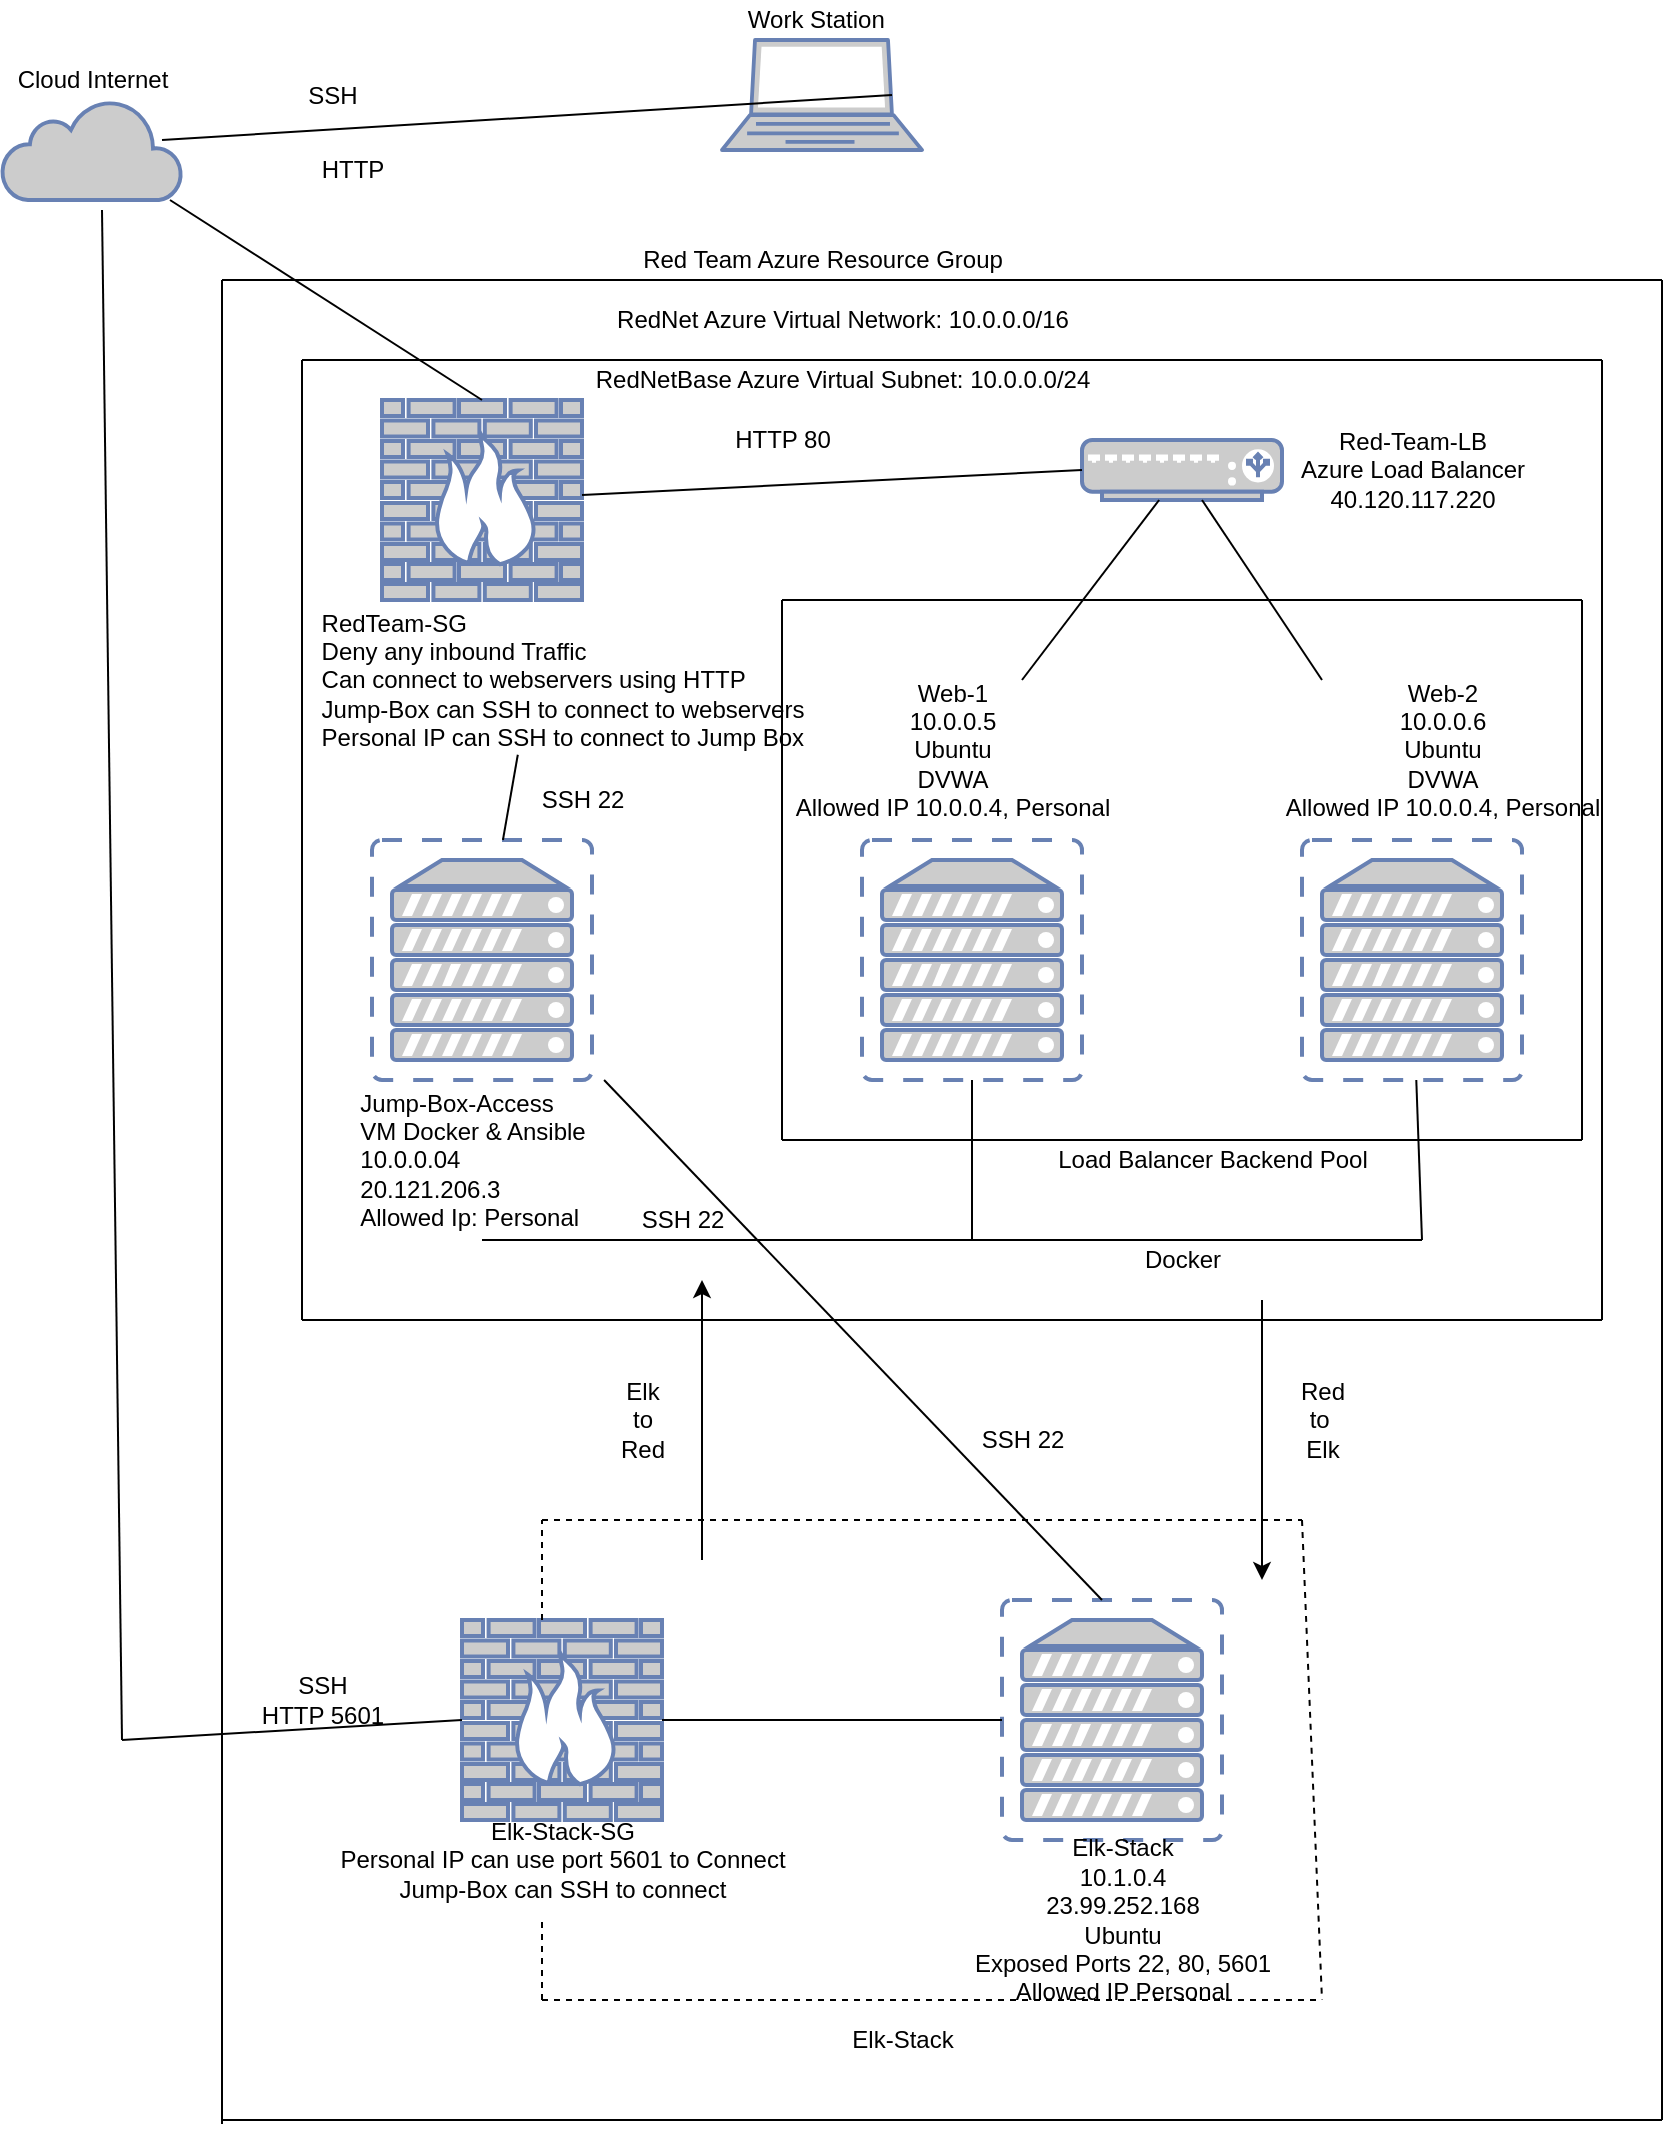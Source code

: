 <mxfile version="15.8.7" type="device"><diagram id="uFZZDA-O4CVYdB2yu7vX" name="Page-1"><mxGraphModel dx="1038" dy="649" grid="1" gridSize="10" guides="1" tooltips="1" connect="1" arrows="1" fold="1" page="1" pageScale="1" pageWidth="850" pageHeight="1100" math="0" shadow="0"><root><mxCell id="0"/><mxCell id="1" parent="0"/><mxCell id="T30jI2xO5uFiHhcHmv37-1" value="" style="fontColor=#0066CC;verticalAlign=top;verticalLabelPosition=bottom;labelPosition=center;align=center;html=1;outlineConnect=0;fillColor=#CCCCCC;strokeColor=#6881B3;gradientColor=none;gradientDirection=north;strokeWidth=2;shape=mxgraph.networks.laptop;" parent="1" vertex="1"><mxGeometry x="370" y="40" width="100" height="55" as="geometry"/></mxCell><mxCell id="T30jI2xO5uFiHhcHmv37-2" value="" style="html=1;outlineConnect=0;fillColor=#CCCCCC;strokeColor=#6881B3;gradientColor=none;gradientDirection=north;strokeWidth=2;shape=mxgraph.networks.cloud;fontColor=#ffffff;" parent="1" vertex="1"><mxGeometry x="10" y="70" width="90" height="50" as="geometry"/></mxCell><mxCell id="T30jI2xO5uFiHhcHmv37-3" value="" style="fontColor=#0066CC;verticalAlign=top;verticalLabelPosition=bottom;labelPosition=center;align=center;html=1;outlineConnect=0;fillColor=#CCCCCC;strokeColor=#6881B3;gradientColor=none;gradientDirection=north;strokeWidth=2;shape=mxgraph.networks.firewall;" parent="1" vertex="1"><mxGeometry x="200" y="220" width="100" height="100" as="geometry"/></mxCell><mxCell id="T30jI2xO5uFiHhcHmv37-4" value="" style="fontColor=#0066CC;verticalAlign=top;verticalLabelPosition=bottom;labelPosition=center;align=center;html=1;outlineConnect=0;fillColor=#CCCCCC;strokeColor=#6881B3;gradientColor=none;gradientDirection=north;strokeWidth=2;shape=mxgraph.networks.virtual_server;" parent="1" vertex="1"><mxGeometry x="195" y="440" width="110" height="120" as="geometry"/></mxCell><mxCell id="T30jI2xO5uFiHhcHmv37-5" value="" style="fontColor=#0066CC;verticalAlign=top;verticalLabelPosition=bottom;labelPosition=center;align=center;html=1;outlineConnect=0;fillColor=#CCCCCC;strokeColor=#6881B3;gradientColor=none;gradientDirection=north;strokeWidth=2;shape=mxgraph.networks.load_balancer;" parent="1" vertex="1"><mxGeometry x="550" y="240" width="100" height="30" as="geometry"/></mxCell><mxCell id="T30jI2xO5uFiHhcHmv37-6" value="" style="fontColor=#0066CC;verticalAlign=top;verticalLabelPosition=bottom;labelPosition=center;align=center;html=1;outlineConnect=0;fillColor=#CCCCCC;strokeColor=#6881B3;gradientColor=none;gradientDirection=north;strokeWidth=2;shape=mxgraph.networks.virtual_server;" parent="1" vertex="1"><mxGeometry x="440" y="440" width="110" height="120" as="geometry"/></mxCell><mxCell id="T30jI2xO5uFiHhcHmv37-7" value="" style="fontColor=#0066CC;verticalAlign=top;verticalLabelPosition=bottom;labelPosition=center;align=center;html=1;outlineConnect=0;fillColor=#CCCCCC;strokeColor=#6881B3;gradientColor=none;gradientDirection=north;strokeWidth=2;shape=mxgraph.networks.virtual_server;" parent="1" vertex="1"><mxGeometry x="660" y="440" width="110" height="120" as="geometry"/></mxCell><mxCell id="T30jI2xO5uFiHhcHmv37-8" value="" style="endArrow=none;html=1;rounded=0;exitX=0.85;exitY=0.5;exitDx=0;exitDy=0;exitPerimeter=0;" parent="1" source="T30jI2xO5uFiHhcHmv37-1" edge="1"><mxGeometry width="50" height="50" relative="1" as="geometry"><mxPoint x="130" y="120" as="sourcePoint"/><mxPoint x="90" y="90" as="targetPoint"/></mxGeometry></mxCell><mxCell id="T30jI2xO5uFiHhcHmv37-9" value="" style="endArrow=none;html=1;rounded=0;" parent="1" target="T30jI2xO5uFiHhcHmv37-2" edge="1"><mxGeometry width="50" height="50" relative="1" as="geometry"><mxPoint x="250" y="220" as="sourcePoint"/><mxPoint x="260" y="140" as="targetPoint"/></mxGeometry></mxCell><mxCell id="T30jI2xO5uFiHhcHmv37-10" value="" style="endArrow=none;html=1;rounded=0;entryX=0.5;entryY=1;entryDx=0;entryDy=0;entryPerimeter=0;startArrow=none;" parent="1" source="T30jI2xO5uFiHhcHmv37-46" target="T30jI2xO5uFiHhcHmv37-3" edge="1"><mxGeometry width="50" height="50" relative="1" as="geometry"><mxPoint x="250" y="430" as="sourcePoint"/><mxPoint x="275" y="350" as="targetPoint"/></mxGeometry></mxCell><mxCell id="T30jI2xO5uFiHhcHmv37-12" value="" style="endArrow=none;html=1;rounded=0;entryX=0;entryY=0.5;entryDx=0;entryDy=0;entryPerimeter=0;" parent="1" source="T30jI2xO5uFiHhcHmv37-3" target="T30jI2xO5uFiHhcHmv37-5" edge="1"><mxGeometry width="50" height="50" relative="1" as="geometry"><mxPoint x="400" y="280" as="sourcePoint"/><mxPoint x="450" y="230" as="targetPoint"/></mxGeometry></mxCell><mxCell id="T30jI2xO5uFiHhcHmv37-13" value="" style="endArrow=none;html=1;rounded=0;" parent="1" target="T30jI2xO5uFiHhcHmv37-5" edge="1"><mxGeometry width="50" height="50" relative="1" as="geometry"><mxPoint x="520" y="360" as="sourcePoint"/><mxPoint x="570" y="300" as="targetPoint"/></mxGeometry></mxCell><mxCell id="T30jI2xO5uFiHhcHmv37-14" value="" style="endArrow=none;html=1;rounded=0;" parent="1" target="T30jI2xO5uFiHhcHmv37-5" edge="1"><mxGeometry width="50" height="50" relative="1" as="geometry"><mxPoint x="670" y="360" as="sourcePoint"/><mxPoint x="700" y="350" as="targetPoint"/></mxGeometry></mxCell><mxCell id="T30jI2xO5uFiHhcHmv37-15" value="" style="endArrow=none;html=1;rounded=0;" parent="1" edge="1"><mxGeometry width="50" height="50" relative="1" as="geometry"><mxPoint x="250" y="640" as="sourcePoint"/><mxPoint x="720" y="640" as="targetPoint"/></mxGeometry></mxCell><mxCell id="T30jI2xO5uFiHhcHmv37-17" value="" style="endArrow=none;html=1;rounded=0;" parent="1" target="T30jI2xO5uFiHhcHmv37-52" edge="1"><mxGeometry width="50" height="50" relative="1" as="geometry"><mxPoint x="250" y="640" as="sourcePoint"/><mxPoint x="300" y="560" as="targetPoint"/></mxGeometry></mxCell><mxCell id="T30jI2xO5uFiHhcHmv37-18" value="" style="endArrow=none;html=1;rounded=0;" parent="1" target="T30jI2xO5uFiHhcHmv37-7" edge="1"><mxGeometry width="50" height="50" relative="1" as="geometry"><mxPoint x="720" y="640" as="sourcePoint"/><mxPoint x="770" y="560" as="targetPoint"/></mxGeometry></mxCell><mxCell id="T30jI2xO5uFiHhcHmv37-19" value="" style="endArrow=none;html=1;rounded=0;" parent="1" target="T30jI2xO5uFiHhcHmv37-6" edge="1"><mxGeometry width="50" height="50" relative="1" as="geometry"><mxPoint x="495" y="640" as="sourcePoint"/><mxPoint x="540" y="560" as="targetPoint"/></mxGeometry></mxCell><mxCell id="T30jI2xO5uFiHhcHmv37-21" value="" style="endArrow=none;html=1;rounded=0;" parent="1" edge="1"><mxGeometry width="50" height="50" relative="1" as="geometry"><mxPoint x="400" y="590" as="sourcePoint"/><mxPoint x="400" y="320" as="targetPoint"/></mxGeometry></mxCell><mxCell id="T30jI2xO5uFiHhcHmv37-22" value="" style="endArrow=none;html=1;rounded=0;" parent="1" edge="1"><mxGeometry width="50" height="50" relative="1" as="geometry"><mxPoint x="400" y="320" as="sourcePoint"/><mxPoint x="800" y="320" as="targetPoint"/></mxGeometry></mxCell><mxCell id="T30jI2xO5uFiHhcHmv37-24" value="" style="endArrow=none;html=1;rounded=0;" parent="1" edge="1"><mxGeometry width="50" height="50" relative="1" as="geometry"><mxPoint x="800" y="590" as="sourcePoint"/><mxPoint x="800" y="320" as="targetPoint"/></mxGeometry></mxCell><mxCell id="T30jI2xO5uFiHhcHmv37-25" value="" style="endArrow=none;html=1;rounded=0;" parent="1" edge="1"><mxGeometry width="50" height="50" relative="1" as="geometry"><mxPoint x="400" y="590" as="sourcePoint"/><mxPoint x="800" y="590" as="targetPoint"/></mxGeometry></mxCell><mxCell id="T30jI2xO5uFiHhcHmv37-26" value="" style="endArrow=none;html=1;rounded=0;" parent="1" edge="1"><mxGeometry width="50" height="50" relative="1" as="geometry"><mxPoint x="160" y="680" as="sourcePoint"/><mxPoint x="160" y="200" as="targetPoint"/></mxGeometry></mxCell><mxCell id="T30jI2xO5uFiHhcHmv37-27" value="" style="endArrow=none;html=1;rounded=0;" parent="1" edge="1"><mxGeometry width="50" height="50" relative="1" as="geometry"><mxPoint x="160" y="200" as="sourcePoint"/><mxPoint x="810" y="200" as="targetPoint"/></mxGeometry></mxCell><mxCell id="T30jI2xO5uFiHhcHmv37-28" value="" style="endArrow=none;html=1;rounded=0;" parent="1" edge="1"><mxGeometry width="50" height="50" relative="1" as="geometry"><mxPoint x="160" y="680" as="sourcePoint"/><mxPoint x="810" y="680" as="targetPoint"/></mxGeometry></mxCell><mxCell id="T30jI2xO5uFiHhcHmv37-29" value="" style="endArrow=none;html=1;rounded=0;" parent="1" edge="1"><mxGeometry width="50" height="50" relative="1" as="geometry"><mxPoint x="810" y="680" as="sourcePoint"/><mxPoint x="810" y="200" as="targetPoint"/></mxGeometry></mxCell><mxCell id="T30jI2xO5uFiHhcHmv37-30" value="" style="endArrow=none;html=1;rounded=0;" parent="1" edge="1"><mxGeometry width="50" height="50" relative="1" as="geometry"><mxPoint x="120" y="1082" as="sourcePoint"/><mxPoint x="120" y="160" as="targetPoint"/></mxGeometry></mxCell><mxCell id="T30jI2xO5uFiHhcHmv37-31" value="" style="endArrow=none;html=1;rounded=0;" parent="1" edge="1"><mxGeometry width="50" height="50" relative="1" as="geometry"><mxPoint x="120" y="160" as="sourcePoint"/><mxPoint x="840" y="160" as="targetPoint"/></mxGeometry></mxCell><mxCell id="T30jI2xO5uFiHhcHmv37-32" value="" style="endArrow=none;html=1;rounded=0;" parent="1" edge="1"><mxGeometry width="50" height="50" relative="1" as="geometry"><mxPoint x="840" y="1080" as="sourcePoint"/><mxPoint x="840" y="160" as="targetPoint"/></mxGeometry></mxCell><mxCell id="T30jI2xO5uFiHhcHmv37-33" value="" style="endArrow=none;html=1;rounded=0;" parent="1" edge="1"><mxGeometry width="50" height="50" relative="1" as="geometry"><mxPoint x="120" y="1080" as="sourcePoint"/><mxPoint x="840" y="1080" as="targetPoint"/></mxGeometry></mxCell><mxCell id="T30jI2xO5uFiHhcHmv37-37" value="&amp;nbsp;Work Station" style="text;html=1;align=center;verticalAlign=middle;resizable=0;points=[];autosize=1;strokeColor=none;fillColor=none;" parent="1" vertex="1"><mxGeometry x="370" y="20" width="90" height="20" as="geometry"/></mxCell><mxCell id="T30jI2xO5uFiHhcHmv37-38" value="SSH" style="text;html=1;align=center;verticalAlign=middle;resizable=0;points=[];autosize=1;strokeColor=none;fillColor=none;" parent="1" vertex="1"><mxGeometry x="155" y="57.5" width="40" height="20" as="geometry"/></mxCell><mxCell id="T30jI2xO5uFiHhcHmv37-41" value="HTTP" style="text;html=1;align=center;verticalAlign=middle;resizable=0;points=[];autosize=1;strokeColor=none;fillColor=none;" parent="1" vertex="1"><mxGeometry x="160" y="95" width="50" height="20" as="geometry"/></mxCell><mxCell id="T30jI2xO5uFiHhcHmv37-42" value="Cloud Internet" style="text;html=1;align=center;verticalAlign=middle;resizable=0;points=[];autosize=1;strokeColor=none;fillColor=none;" parent="1" vertex="1"><mxGeometry x="10" y="50" width="90" height="20" as="geometry"/></mxCell><mxCell id="T30jI2xO5uFiHhcHmv37-43" value="Red Team Azure Resource Group" style="text;html=1;align=center;verticalAlign=middle;resizable=0;points=[];autosize=1;strokeColor=none;fillColor=none;" parent="1" vertex="1"><mxGeometry x="320" y="140" width="200" height="20" as="geometry"/></mxCell><mxCell id="T30jI2xO5uFiHhcHmv37-44" value="RedNet Azure Virtual Network: 10.0.0.0/16" style="text;html=1;align=center;verticalAlign=middle;resizable=0;points=[];autosize=1;strokeColor=none;fillColor=none;" parent="1" vertex="1"><mxGeometry x="310" y="170" width="240" height="20" as="geometry"/></mxCell><mxCell id="T30jI2xO5uFiHhcHmv37-45" value="RedNetBase Azure Virtual Subnet: 10.0.0.0/24" style="text;html=1;align=center;verticalAlign=middle;resizable=0;points=[];autosize=1;strokeColor=none;fillColor=none;" parent="1" vertex="1"><mxGeometry x="300" y="200" width="260" height="20" as="geometry"/></mxCell><mxCell id="T30jI2xO5uFiHhcHmv37-47" value="SSH 22" style="text;html=1;align=center;verticalAlign=middle;resizable=0;points=[];autosize=1;strokeColor=none;fillColor=none;" parent="1" vertex="1"><mxGeometry x="320" y="620" width="60" height="20" as="geometry"/></mxCell><mxCell id="T30jI2xO5uFiHhcHmv37-48" value="Red-Team-LB&lt;br&gt;Azure Load Balancer&lt;br&gt;40.120.117.220" style="text;html=1;align=center;verticalAlign=middle;resizable=0;points=[];autosize=1;strokeColor=none;fillColor=none;" parent="1" vertex="1"><mxGeometry x="650" y="230" width="130" height="50" as="geometry"/></mxCell><mxCell id="T30jI2xO5uFiHhcHmv37-49" value="Load Balancer Backend Pool" style="text;html=1;align=center;verticalAlign=middle;resizable=0;points=[];autosize=1;strokeColor=none;fillColor=none;" parent="1" vertex="1"><mxGeometry x="530" y="590" width="170" height="20" as="geometry"/></mxCell><mxCell id="T30jI2xO5uFiHhcHmv37-50" value="&lt;div&gt;&lt;span&gt;Web-1&lt;/span&gt;&lt;/div&gt;&lt;div&gt;&lt;span&gt;10.0.0.5&lt;/span&gt;&lt;/div&gt;&lt;div&gt;&lt;span&gt;Ubuntu&lt;/span&gt;&lt;/div&gt;&lt;div&gt;&lt;span&gt;DVWA&lt;/span&gt;&lt;/div&gt;&lt;div&gt;&lt;span&gt;Allowed IP 10.0.0.4, Personal&lt;/span&gt;&lt;/div&gt;" style="text;html=1;align=center;verticalAlign=middle;resizable=0;points=[];autosize=1;strokeColor=none;fillColor=none;" parent="1" vertex="1"><mxGeometry x="400" y="355" width="170" height="80" as="geometry"/></mxCell><mxCell id="T30jI2xO5uFiHhcHmv37-51" value="Web-2&lt;br&gt;10.0.0.6&lt;br&gt;Ubuntu&lt;br&gt;DVWA&lt;br&gt;Allowed IP 10.0.0.4, Personal" style="text;html=1;align=center;verticalAlign=middle;resizable=0;points=[];autosize=1;strokeColor=none;fillColor=none;" parent="1" vertex="1"><mxGeometry x="645" y="355" width="170" height="80" as="geometry"/></mxCell><mxCell id="T30jI2xO5uFiHhcHmv37-52" value="&lt;div style=&quot;text-align: justify&quot;&gt;&lt;span&gt;Jump-Box-Access&lt;/span&gt;&lt;/div&gt;&lt;div style=&quot;text-align: justify&quot;&gt;&lt;span&gt;VM Docker &amp;amp; Ansible&lt;/span&gt;&lt;/div&gt;&lt;div style=&quot;text-align: justify&quot;&gt;&lt;span&gt;10.0.0.04&lt;/span&gt;&lt;/div&gt;&lt;div style=&quot;text-align: justify&quot;&gt;&lt;span&gt;20.121.206.3&lt;br&gt;&lt;/span&gt;&lt;/div&gt;&lt;div style=&quot;text-align: justify&quot;&gt;&lt;span&gt;Allowed Ip: Personal&lt;/span&gt;&lt;/div&gt;" style="text;html=1;align=center;verticalAlign=middle;resizable=0;points=[];autosize=1;strokeColor=none;fillColor=none;" parent="1" vertex="1"><mxGeometry x="180" y="560" width="130" height="80" as="geometry"/></mxCell><mxCell id="T30jI2xO5uFiHhcHmv37-46" value="&lt;div style=&quot;text-align: justify&quot;&gt;&lt;span&gt;RedTeam-SG&lt;/span&gt;&lt;/div&gt;&lt;div style=&quot;text-align: justify&quot;&gt;&lt;span&gt;Deny any inbound Traffic&lt;/span&gt;&lt;/div&gt;&lt;div style=&quot;text-align: justify&quot;&gt;&lt;span&gt;Can connect to webservers using HTTP&lt;/span&gt;&lt;/div&gt;&lt;div style=&quot;text-align: justify&quot;&gt;&lt;span&gt;Jump-Box can SSH to connect to webservers&lt;/span&gt;&lt;/div&gt;&lt;div style=&quot;text-align: justify&quot;&gt;&lt;span&gt;Personal IP can SSH to connect to Jump Box&lt;/span&gt;&lt;/div&gt;" style="text;html=1;align=center;verticalAlign=middle;resizable=0;points=[];autosize=1;strokeColor=none;fillColor=none;" parent="1" vertex="1"><mxGeometry x="160" y="320" width="260" height="80" as="geometry"/></mxCell><mxCell id="T30jI2xO5uFiHhcHmv37-53" value="" style="endArrow=none;html=1;rounded=0;entryX=0.415;entryY=0.967;entryDx=0;entryDy=0;entryPerimeter=0;" parent="1" source="T30jI2xO5uFiHhcHmv37-4" target="T30jI2xO5uFiHhcHmv37-46" edge="1"><mxGeometry width="50" height="50" relative="1" as="geometry"><mxPoint x="250" y="440" as="sourcePoint"/><mxPoint x="250" y="360" as="targetPoint"/></mxGeometry></mxCell><mxCell id="JZ81IyJmjipPSyluqVkz-1" value="" style="fontColor=#0066CC;verticalAlign=top;verticalLabelPosition=bottom;labelPosition=center;align=center;html=1;outlineConnect=0;fillColor=#CCCCCC;strokeColor=#6881B3;gradientColor=none;gradientDirection=north;strokeWidth=2;shape=mxgraph.networks.firewall;" vertex="1" parent="1"><mxGeometry x="240" y="830" width="100" height="100" as="geometry"/></mxCell><mxCell id="JZ81IyJmjipPSyluqVkz-2" value="" style="fontColor=#0066CC;verticalAlign=top;verticalLabelPosition=bottom;labelPosition=center;align=center;html=1;outlineConnect=0;fillColor=#CCCCCC;strokeColor=#6881B3;gradientColor=none;gradientDirection=north;strokeWidth=2;shape=mxgraph.networks.virtual_server;" vertex="1" parent="1"><mxGeometry x="510" y="820" width="110" height="120" as="geometry"/></mxCell><mxCell id="JZ81IyJmjipPSyluqVkz-6" value="" style="endArrow=none;html=1;rounded=0;" edge="1" parent="1"><mxGeometry width="50" height="50" relative="1" as="geometry"><mxPoint x="70" y="890" as="sourcePoint"/><mxPoint x="60" y="125" as="targetPoint"/></mxGeometry></mxCell><mxCell id="JZ81IyJmjipPSyluqVkz-7" value="" style="endArrow=none;html=1;rounded=0;entryX=0;entryY=0.5;entryDx=0;entryDy=0;entryPerimeter=0;" edge="1" parent="1" target="JZ81IyJmjipPSyluqVkz-1"><mxGeometry width="50" height="50" relative="1" as="geometry"><mxPoint x="70" y="890" as="sourcePoint"/><mxPoint x="120" y="840" as="targetPoint"/></mxGeometry></mxCell><mxCell id="JZ81IyJmjipPSyluqVkz-8" value="" style="endArrow=none;html=1;rounded=0;entryX=0;entryY=0.5;entryDx=0;entryDy=0;entryPerimeter=0;" edge="1" parent="1" target="JZ81IyJmjipPSyluqVkz-2"><mxGeometry width="50" height="50" relative="1" as="geometry"><mxPoint x="340" y="880" as="sourcePoint"/><mxPoint x="350" y="830" as="targetPoint"/></mxGeometry></mxCell><mxCell id="JZ81IyJmjipPSyluqVkz-10" value="" style="endArrow=none;html=1;rounded=0;entryX=1.008;entryY=0;entryDx=0;entryDy=0;entryPerimeter=0;" edge="1" parent="1" target="T30jI2xO5uFiHhcHmv37-52"><mxGeometry width="50" height="50" relative="1" as="geometry"><mxPoint x="560" y="820" as="sourcePoint"/><mxPoint x="610" y="770" as="targetPoint"/></mxGeometry></mxCell><mxCell id="JZ81IyJmjipPSyluqVkz-11" value="Docker" style="text;html=1;align=center;verticalAlign=middle;resizable=0;points=[];autosize=1;strokeColor=none;fillColor=none;" vertex="1" parent="1"><mxGeometry x="575" y="640" width="50" height="20" as="geometry"/></mxCell><mxCell id="JZ81IyJmjipPSyluqVkz-12" value="SSH 22" style="text;html=1;align=center;verticalAlign=middle;resizable=0;points=[];autosize=1;strokeColor=none;fillColor=none;" vertex="1" parent="1"><mxGeometry x="490" y="730" width="60" height="20" as="geometry"/></mxCell><mxCell id="JZ81IyJmjipPSyluqVkz-13" value="HTTP 80" style="text;html=1;align=center;verticalAlign=middle;resizable=0;points=[];autosize=1;strokeColor=none;fillColor=none;" vertex="1" parent="1"><mxGeometry x="370" y="230" width="60" height="20" as="geometry"/></mxCell><mxCell id="JZ81IyJmjipPSyluqVkz-14" value="SSH 22" style="text;html=1;align=center;verticalAlign=middle;resizable=0;points=[];autosize=1;strokeColor=none;fillColor=none;" vertex="1" parent="1"><mxGeometry x="270" y="410" width="60" height="20" as="geometry"/></mxCell><mxCell id="JZ81IyJmjipPSyluqVkz-15" value="Elk-Stack&lt;br&gt;10.1.0.4&lt;br&gt;23.99.252.168&lt;br&gt;Ubuntu&lt;br&gt;Exposed Ports 22, 80, 5601&lt;br&gt;Allowed IP Personal" style="text;html=1;align=center;verticalAlign=middle;resizable=0;points=[];autosize=1;strokeColor=none;fillColor=none;" vertex="1" parent="1"><mxGeometry x="490" y="935" width="160" height="90" as="geometry"/></mxCell><mxCell id="JZ81IyJmjipPSyluqVkz-16" value="Elk-Stack-SG&lt;br&gt;Personal IP can use port 5601 to Connect&lt;br&gt;Jump-Box can SSH to connect&lt;br&gt;" style="text;html=1;align=center;verticalAlign=middle;resizable=0;points=[];autosize=1;strokeColor=none;fillColor=none;" vertex="1" parent="1"><mxGeometry x="170" y="925" width="240" height="50" as="geometry"/></mxCell><mxCell id="JZ81IyJmjipPSyluqVkz-17" value="" style="endArrow=none;dashed=1;html=1;rounded=0;" edge="1" parent="1"><mxGeometry width="50" height="50" relative="1" as="geometry"><mxPoint x="280" y="830" as="sourcePoint"/><mxPoint x="280" y="780" as="targetPoint"/></mxGeometry></mxCell><mxCell id="JZ81IyJmjipPSyluqVkz-18" value="" style="endArrow=none;dashed=1;html=1;rounded=0;" edge="1" parent="1"><mxGeometry width="50" height="50" relative="1" as="geometry"><mxPoint x="280" y="780" as="sourcePoint"/><mxPoint x="660" y="780" as="targetPoint"/></mxGeometry></mxCell><mxCell id="JZ81IyJmjipPSyluqVkz-19" value="" style="endArrow=none;dashed=1;html=1;rounded=0;" edge="1" parent="1"><mxGeometry width="50" height="50" relative="1" as="geometry"><mxPoint x="660" y="780" as="sourcePoint"/><mxPoint x="670" y="1020" as="targetPoint"/><Array as="points"/></mxGeometry></mxCell><mxCell id="JZ81IyJmjipPSyluqVkz-20" value="" style="endArrow=none;dashed=1;html=1;rounded=0;" edge="1" parent="1"><mxGeometry width="50" height="50" relative="1" as="geometry"><mxPoint x="280" y="1020" as="sourcePoint"/><mxPoint x="670" y="1020" as="targetPoint"/></mxGeometry></mxCell><mxCell id="JZ81IyJmjipPSyluqVkz-21" value="" style="endArrow=none;dashed=1;html=1;rounded=0;" edge="1" parent="1"><mxGeometry width="50" height="50" relative="1" as="geometry"><mxPoint x="280" y="1020" as="sourcePoint"/><mxPoint x="280" y="980" as="targetPoint"/><Array as="points"><mxPoint x="280" y="1000"/></Array></mxGeometry></mxCell><mxCell id="JZ81IyJmjipPSyluqVkz-22" value="Elk-Stack" style="text;html=1;align=center;verticalAlign=middle;resizable=0;points=[];autosize=1;strokeColor=none;fillColor=none;" vertex="1" parent="1"><mxGeometry x="425" y="1030" width="70" height="20" as="geometry"/></mxCell><mxCell id="JZ81IyJmjipPSyluqVkz-23" value="SSH&lt;br&gt;HTTP 5601" style="text;html=1;align=center;verticalAlign=middle;resizable=0;points=[];autosize=1;strokeColor=none;fillColor=none;" vertex="1" parent="1"><mxGeometry x="130" y="855" width="80" height="30" as="geometry"/></mxCell><mxCell id="JZ81IyJmjipPSyluqVkz-24" value="" style="endArrow=classic;html=1;rounded=0;" edge="1" parent="1"><mxGeometry width="50" height="50" relative="1" as="geometry"><mxPoint x="360" y="800" as="sourcePoint"/><mxPoint x="360" y="660" as="targetPoint"/></mxGeometry></mxCell><mxCell id="JZ81IyJmjipPSyluqVkz-25" value="" style="endArrow=classic;html=1;rounded=0;" edge="1" parent="1"><mxGeometry width="50" height="50" relative="1" as="geometry"><mxPoint x="640" y="670" as="sourcePoint"/><mxPoint x="640" y="810" as="targetPoint"/></mxGeometry></mxCell><mxCell id="JZ81IyJmjipPSyluqVkz-26" value="Elk&lt;br&gt;to&lt;br&gt;Red" style="text;html=1;align=center;verticalAlign=middle;resizable=0;points=[];autosize=1;strokeColor=none;fillColor=none;" vertex="1" parent="1"><mxGeometry x="310" y="705" width="40" height="50" as="geometry"/></mxCell><mxCell id="JZ81IyJmjipPSyluqVkz-27" value="Red&lt;br&gt;to&amp;nbsp;&lt;br&gt;Elk" style="text;html=1;align=center;verticalAlign=middle;resizable=0;points=[];autosize=1;strokeColor=none;fillColor=none;" vertex="1" parent="1"><mxGeometry x="650" y="705" width="40" height="50" as="geometry"/></mxCell></root></mxGraphModel></diagram></mxfile>